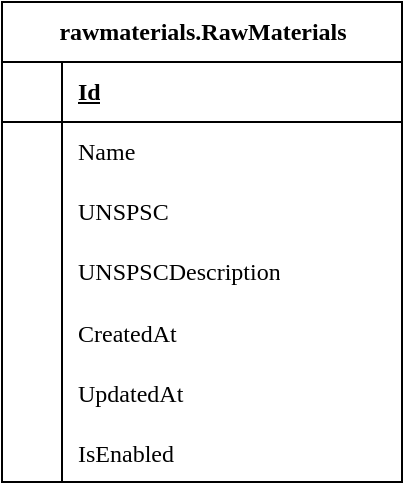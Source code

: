 <mxfile version="24.7.17">
  <diagram id="1zd9ckyc_274mooe6FSg" name="saxsay">
    <mxGraphModel dx="1183" dy="692" grid="1" gridSize="10" guides="1" tooltips="1" connect="1" arrows="1" fold="1" page="0" pageScale="1" pageWidth="827" pageHeight="1169" math="0" shadow="0">
      <root>
        <mxCell id="0" />
        <mxCell id="1" parent="0" />
        <mxCell id="JgTd_p54HXbCG2JK7QVA-1" value="rawmaterials.RawMaterials" style="shape=table;startSize=30;container=1;collapsible=1;childLayout=tableLayout;fixedRows=1;rowLines=0;fontStyle=1;align=center;resizeLast=1;html=1;labelBackgroundColor=none;fontFamily=Fira Sans;" parent="1" vertex="1">
          <mxGeometry x="370" y="60" width="200" height="240" as="geometry" />
        </mxCell>
        <mxCell id="JgTd_p54HXbCG2JK7QVA-2" value="" style="shape=tableRow;horizontal=0;startSize=0;swimlaneHead=0;swimlaneBody=0;fillColor=none;collapsible=0;dropTarget=0;points=[[0,0.5],[1,0.5]];portConstraint=eastwest;top=0;left=0;right=0;bottom=1;labelBackgroundColor=none;fontFamily=Fira Sans;" parent="JgTd_p54HXbCG2JK7QVA-1" vertex="1">
          <mxGeometry y="30" width="200" height="30" as="geometry" />
        </mxCell>
        <mxCell id="JgTd_p54HXbCG2JK7QVA-3" value="🔑" style="shape=partialRectangle;connectable=0;fillColor=none;top=0;left=0;bottom=0;right=0;fontStyle=1;overflow=hidden;whiteSpace=wrap;html=1;labelBackgroundColor=none;fontFamily=Fira Sans;" parent="JgTd_p54HXbCG2JK7QVA-2" vertex="1">
          <mxGeometry width="30" height="30" as="geometry">
            <mxRectangle width="30" height="30" as="alternateBounds" />
          </mxGeometry>
        </mxCell>
        <mxCell id="JgTd_p54HXbCG2JK7QVA-4" value="Id" style="shape=partialRectangle;connectable=0;fillColor=none;top=0;left=0;bottom=0;right=0;align=left;spacingLeft=6;fontStyle=5;overflow=hidden;whiteSpace=wrap;html=1;labelBackgroundColor=none;fontFamily=Fira Sans;" parent="JgTd_p54HXbCG2JK7QVA-2" vertex="1">
          <mxGeometry x="30" width="170" height="30" as="geometry">
            <mxRectangle width="170" height="30" as="alternateBounds" />
          </mxGeometry>
        </mxCell>
        <mxCell id="JgTd_p54HXbCG2JK7QVA-5" value="" style="shape=tableRow;horizontal=0;startSize=0;swimlaneHead=0;swimlaneBody=0;fillColor=none;collapsible=0;dropTarget=0;points=[[0,0.5],[1,0.5]];portConstraint=eastwest;top=0;left=0;right=0;bottom=0;labelBackgroundColor=none;fontFamily=Fira Sans;" parent="JgTd_p54HXbCG2JK7QVA-1" vertex="1">
          <mxGeometry y="60" width="200" height="30" as="geometry" />
        </mxCell>
        <mxCell id="JgTd_p54HXbCG2JK7QVA-6" value="" style="shape=partialRectangle;connectable=0;fillColor=none;top=0;left=0;bottom=0;right=0;editable=1;overflow=hidden;whiteSpace=wrap;html=1;labelBackgroundColor=none;fontFamily=Fira Sans;" parent="JgTd_p54HXbCG2JK7QVA-5" vertex="1">
          <mxGeometry width="30" height="30" as="geometry">
            <mxRectangle width="30" height="30" as="alternateBounds" />
          </mxGeometry>
        </mxCell>
        <mxCell id="JgTd_p54HXbCG2JK7QVA-7" value="Name" style="shape=partialRectangle;connectable=0;fillColor=none;top=0;left=0;bottom=0;right=0;align=left;spacingLeft=6;overflow=hidden;whiteSpace=wrap;html=1;labelBackgroundColor=none;fontFamily=Fira Sans;" parent="JgTd_p54HXbCG2JK7QVA-5" vertex="1">
          <mxGeometry x="30" width="170" height="30" as="geometry">
            <mxRectangle width="170" height="30" as="alternateBounds" />
          </mxGeometry>
        </mxCell>
        <mxCell id="JgTd_p54HXbCG2JK7QVA-8" value="" style="shape=tableRow;horizontal=0;startSize=0;swimlaneHead=0;swimlaneBody=0;fillColor=none;collapsible=0;dropTarget=0;points=[[0,0.5],[1,0.5]];portConstraint=eastwest;top=0;left=0;right=0;bottom=0;labelBackgroundColor=none;fontFamily=Fira Sans;" parent="JgTd_p54HXbCG2JK7QVA-1" vertex="1">
          <mxGeometry y="90" width="200" height="30" as="geometry" />
        </mxCell>
        <mxCell id="JgTd_p54HXbCG2JK7QVA-9" value="" style="shape=partialRectangle;connectable=0;fillColor=none;top=0;left=0;bottom=0;right=0;editable=1;overflow=hidden;whiteSpace=wrap;html=1;labelBackgroundColor=none;fontFamily=Fira Sans;" parent="JgTd_p54HXbCG2JK7QVA-8" vertex="1">
          <mxGeometry width="30" height="30" as="geometry">
            <mxRectangle width="30" height="30" as="alternateBounds" />
          </mxGeometry>
        </mxCell>
        <mxCell id="JgTd_p54HXbCG2JK7QVA-10" value="UNSPSC" style="shape=partialRectangle;connectable=0;fillColor=none;top=0;left=0;bottom=0;right=0;align=left;spacingLeft=6;overflow=hidden;whiteSpace=wrap;html=1;labelBackgroundColor=none;fontFamily=Fira Sans;" parent="JgTd_p54HXbCG2JK7QVA-8" vertex="1">
          <mxGeometry x="30" width="170" height="30" as="geometry">
            <mxRectangle width="170" height="30" as="alternateBounds" />
          </mxGeometry>
        </mxCell>
        <mxCell id="JgTd_p54HXbCG2JK7QVA-11" value="" style="shape=tableRow;horizontal=0;startSize=0;swimlaneHead=0;swimlaneBody=0;fillColor=none;collapsible=0;dropTarget=0;points=[[0,0.5],[1,0.5]];portConstraint=eastwest;top=0;left=0;right=0;bottom=0;labelBackgroundColor=none;fontFamily=Fira Sans;" parent="JgTd_p54HXbCG2JK7QVA-1" vertex="1">
          <mxGeometry y="120" width="200" height="30" as="geometry" />
        </mxCell>
        <mxCell id="JgTd_p54HXbCG2JK7QVA-12" value="" style="shape=partialRectangle;connectable=0;fillColor=none;top=0;left=0;bottom=0;right=0;editable=1;overflow=hidden;whiteSpace=wrap;html=1;labelBackgroundColor=none;fontFamily=Fira Sans;" parent="JgTd_p54HXbCG2JK7QVA-11" vertex="1">
          <mxGeometry width="30" height="30" as="geometry">
            <mxRectangle width="30" height="30" as="alternateBounds" />
          </mxGeometry>
        </mxCell>
        <mxCell id="JgTd_p54HXbCG2JK7QVA-13" value="UNSPSCDescription" style="shape=partialRectangle;connectable=0;fillColor=none;top=0;left=0;bottom=0;right=0;align=left;spacingLeft=6;overflow=hidden;whiteSpace=wrap;html=1;labelBackgroundColor=none;fontFamily=Fira Sans;" parent="JgTd_p54HXbCG2JK7QVA-11" vertex="1">
          <mxGeometry x="30" width="170" height="30" as="geometry">
            <mxRectangle width="170" height="30" as="alternateBounds" />
          </mxGeometry>
        </mxCell>
        <mxCell id="JgTd_p54HXbCG2JK7QVA-14" value="" style="shape=tableRow;horizontal=0;startSize=0;swimlaneHead=0;swimlaneBody=0;fillColor=none;collapsible=0;dropTarget=0;points=[[0,0.5],[1,0.5]];portConstraint=eastwest;top=0;left=0;right=0;bottom=0;fontFamily=Fira Sans;" parent="JgTd_p54HXbCG2JK7QVA-1" vertex="1">
          <mxGeometry y="150" width="200" height="30" as="geometry" />
        </mxCell>
        <mxCell id="JgTd_p54HXbCG2JK7QVA-15" value="" style="shape=partialRectangle;connectable=0;fillColor=none;top=0;left=0;bottom=0;right=0;editable=1;overflow=hidden;fontFamily=Fira Sans;" parent="JgTd_p54HXbCG2JK7QVA-14" vertex="1">
          <mxGeometry width="30" height="30" as="geometry">
            <mxRectangle width="30" height="30" as="alternateBounds" />
          </mxGeometry>
        </mxCell>
        <mxCell id="JgTd_p54HXbCG2JK7QVA-16" value="CreatedAt" style="shape=partialRectangle;connectable=0;fillColor=none;top=0;left=0;bottom=0;right=0;align=left;spacingLeft=6;overflow=hidden;fontFamily=Fira Sans;" parent="JgTd_p54HXbCG2JK7QVA-14" vertex="1">
          <mxGeometry x="30" width="170" height="30" as="geometry">
            <mxRectangle width="170" height="30" as="alternateBounds" />
          </mxGeometry>
        </mxCell>
        <mxCell id="JgTd_p54HXbCG2JK7QVA-17" value="" style="shape=tableRow;horizontal=0;startSize=0;swimlaneHead=0;swimlaneBody=0;fillColor=none;collapsible=0;dropTarget=0;points=[[0,0.5],[1,0.5]];portConstraint=eastwest;top=0;left=0;right=0;bottom=0;fontFamily=Fira Sans;" parent="JgTd_p54HXbCG2JK7QVA-1" vertex="1">
          <mxGeometry y="180" width="200" height="30" as="geometry" />
        </mxCell>
        <mxCell id="JgTd_p54HXbCG2JK7QVA-18" value="" style="shape=partialRectangle;connectable=0;fillColor=none;top=0;left=0;bottom=0;right=0;editable=1;overflow=hidden;fontFamily=Fira Sans;" parent="JgTd_p54HXbCG2JK7QVA-17" vertex="1">
          <mxGeometry width="30" height="30" as="geometry">
            <mxRectangle width="30" height="30" as="alternateBounds" />
          </mxGeometry>
        </mxCell>
        <mxCell id="JgTd_p54HXbCG2JK7QVA-19" value="UpdatedAt" style="shape=partialRectangle;connectable=0;fillColor=none;top=0;left=0;bottom=0;right=0;align=left;spacingLeft=6;overflow=hidden;fontFamily=Fira Sans;" parent="JgTd_p54HXbCG2JK7QVA-17" vertex="1">
          <mxGeometry x="30" width="170" height="30" as="geometry">
            <mxRectangle width="170" height="30" as="alternateBounds" />
          </mxGeometry>
        </mxCell>
        <mxCell id="JgTd_p54HXbCG2JK7QVA-24" value="" style="shape=tableRow;horizontal=0;startSize=0;swimlaneHead=0;swimlaneBody=0;fillColor=none;collapsible=0;dropTarget=0;points=[[0,0.5],[1,0.5]];portConstraint=eastwest;top=0;left=0;right=0;bottom=0;fontFamily=Fira Sans;" parent="JgTd_p54HXbCG2JK7QVA-1" vertex="1">
          <mxGeometry y="210" width="200" height="30" as="geometry" />
        </mxCell>
        <mxCell id="JgTd_p54HXbCG2JK7QVA-25" value="" style="shape=partialRectangle;connectable=0;fillColor=none;top=0;left=0;bottom=0;right=0;editable=1;overflow=hidden;fontFamily=Fira Sans;" parent="JgTd_p54HXbCG2JK7QVA-24" vertex="1">
          <mxGeometry width="30" height="30" as="geometry">
            <mxRectangle width="30" height="30" as="alternateBounds" />
          </mxGeometry>
        </mxCell>
        <mxCell id="JgTd_p54HXbCG2JK7QVA-26" value="IsEnabled" style="shape=partialRectangle;connectable=0;fillColor=none;top=0;left=0;bottom=0;right=0;align=left;spacingLeft=6;overflow=hidden;fontFamily=Fira Sans;" parent="JgTd_p54HXbCG2JK7QVA-24" vertex="1">
          <mxGeometry x="30" width="170" height="30" as="geometry">
            <mxRectangle width="170" height="30" as="alternateBounds" />
          </mxGeometry>
        </mxCell>
      </root>
    </mxGraphModel>
  </diagram>
</mxfile>
